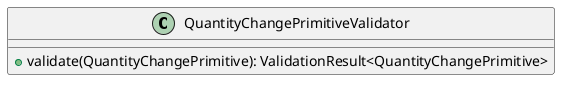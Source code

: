 @startuml

    class QuantityChangePrimitiveValidator [[QuantityChangePrimitiveValidator.html]] {
        +validate(QuantityChangePrimitive): ValidationResult<QuantityChangePrimitive>
    }

@enduml
